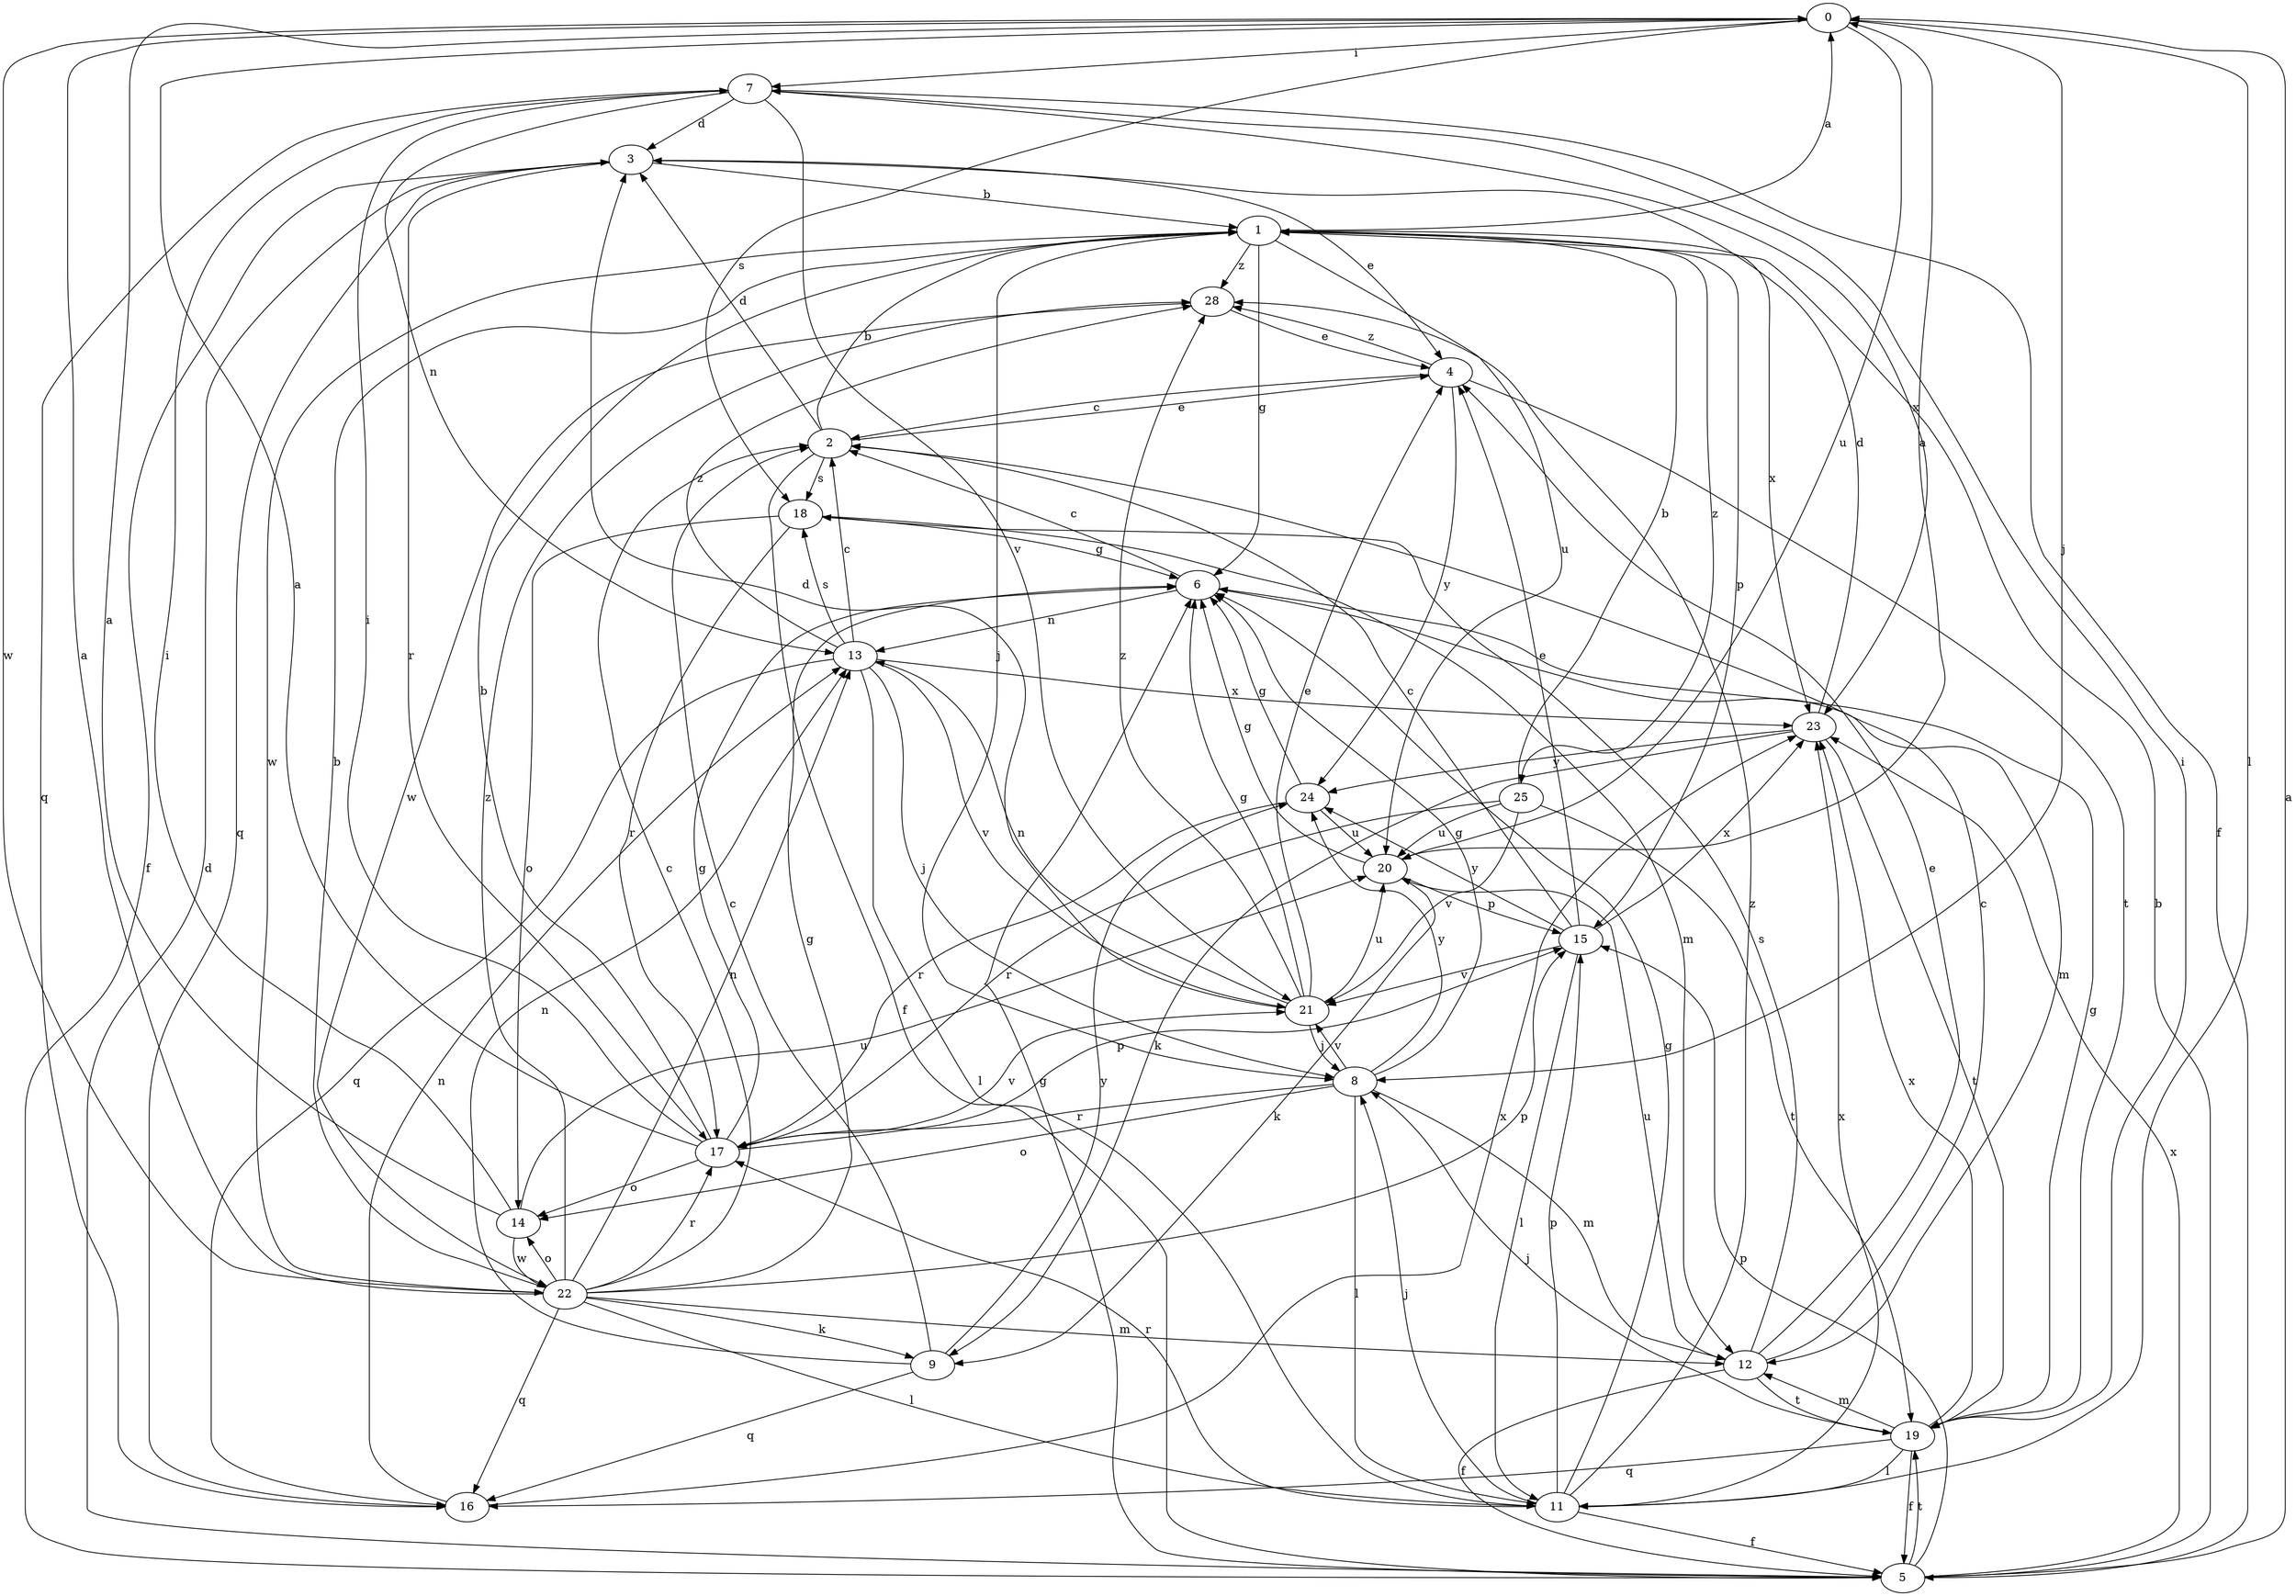 strict digraph  {
0;
1;
2;
3;
4;
5;
6;
7;
8;
9;
11;
12;
13;
14;
15;
16;
17;
18;
19;
20;
21;
22;
23;
24;
25;
28;
0 -> 7  [label=i];
0 -> 8  [label=j];
0 -> 11  [label=l];
0 -> 18  [label=s];
0 -> 20  [label=u];
0 -> 22  [label=w];
1 -> 0  [label=a];
1 -> 6  [label=g];
1 -> 8  [label=j];
1 -> 15  [label=p];
1 -> 20  [label=u];
1 -> 22  [label=w];
1 -> 23  [label=x];
1 -> 25  [label=z];
1 -> 28  [label=z];
2 -> 1  [label=b];
2 -> 3  [label=d];
2 -> 4  [label=e];
2 -> 5  [label=f];
2 -> 18  [label=s];
3 -> 1  [label=b];
3 -> 4  [label=e];
3 -> 5  [label=f];
3 -> 16  [label=q];
3 -> 17  [label=r];
4 -> 2  [label=c];
4 -> 19  [label=t];
4 -> 24  [label=y];
4 -> 28  [label=z];
5 -> 0  [label=a];
5 -> 1  [label=b];
5 -> 3  [label=d];
5 -> 6  [label=g];
5 -> 15  [label=p];
5 -> 19  [label=t];
5 -> 23  [label=x];
6 -> 2  [label=c];
6 -> 12  [label=m];
6 -> 13  [label=n];
7 -> 3  [label=d];
7 -> 5  [label=f];
7 -> 13  [label=n];
7 -> 16  [label=q];
7 -> 21  [label=v];
7 -> 23  [label=x];
8 -> 6  [label=g];
8 -> 11  [label=l];
8 -> 12  [label=m];
8 -> 14  [label=o];
8 -> 17  [label=r];
8 -> 21  [label=v];
8 -> 24  [label=y];
9 -> 2  [label=c];
9 -> 13  [label=n];
9 -> 16  [label=q];
9 -> 24  [label=y];
11 -> 5  [label=f];
11 -> 6  [label=g];
11 -> 8  [label=j];
11 -> 15  [label=p];
11 -> 17  [label=r];
11 -> 23  [label=x];
11 -> 28  [label=z];
12 -> 2  [label=c];
12 -> 4  [label=e];
12 -> 5  [label=f];
12 -> 18  [label=s];
12 -> 19  [label=t];
12 -> 20  [label=u];
13 -> 2  [label=c];
13 -> 8  [label=j];
13 -> 11  [label=l];
13 -> 16  [label=q];
13 -> 18  [label=s];
13 -> 21  [label=v];
13 -> 23  [label=x];
13 -> 28  [label=z];
14 -> 0  [label=a];
14 -> 7  [label=i];
14 -> 20  [label=u];
14 -> 22  [label=w];
15 -> 2  [label=c];
15 -> 4  [label=e];
15 -> 11  [label=l];
15 -> 21  [label=v];
15 -> 23  [label=x];
15 -> 24  [label=y];
16 -> 13  [label=n];
16 -> 23  [label=x];
17 -> 0  [label=a];
17 -> 1  [label=b];
17 -> 6  [label=g];
17 -> 7  [label=i];
17 -> 14  [label=o];
17 -> 15  [label=p];
17 -> 21  [label=v];
18 -> 6  [label=g];
18 -> 12  [label=m];
18 -> 14  [label=o];
18 -> 17  [label=r];
19 -> 5  [label=f];
19 -> 6  [label=g];
19 -> 7  [label=i];
19 -> 8  [label=j];
19 -> 11  [label=l];
19 -> 12  [label=m];
19 -> 16  [label=q];
19 -> 23  [label=x];
20 -> 0  [label=a];
20 -> 6  [label=g];
20 -> 9  [label=k];
20 -> 15  [label=p];
21 -> 3  [label=d];
21 -> 4  [label=e];
21 -> 6  [label=g];
21 -> 8  [label=j];
21 -> 13  [label=n];
21 -> 20  [label=u];
21 -> 28  [label=z];
22 -> 0  [label=a];
22 -> 1  [label=b];
22 -> 2  [label=c];
22 -> 6  [label=g];
22 -> 9  [label=k];
22 -> 11  [label=l];
22 -> 12  [label=m];
22 -> 13  [label=n];
22 -> 14  [label=o];
22 -> 15  [label=p];
22 -> 16  [label=q];
22 -> 17  [label=r];
22 -> 28  [label=z];
23 -> 3  [label=d];
23 -> 9  [label=k];
23 -> 19  [label=t];
23 -> 24  [label=y];
24 -> 6  [label=g];
24 -> 17  [label=r];
24 -> 20  [label=u];
25 -> 1  [label=b];
25 -> 17  [label=r];
25 -> 19  [label=t];
25 -> 20  [label=u];
25 -> 21  [label=v];
28 -> 4  [label=e];
28 -> 22  [label=w];
}
